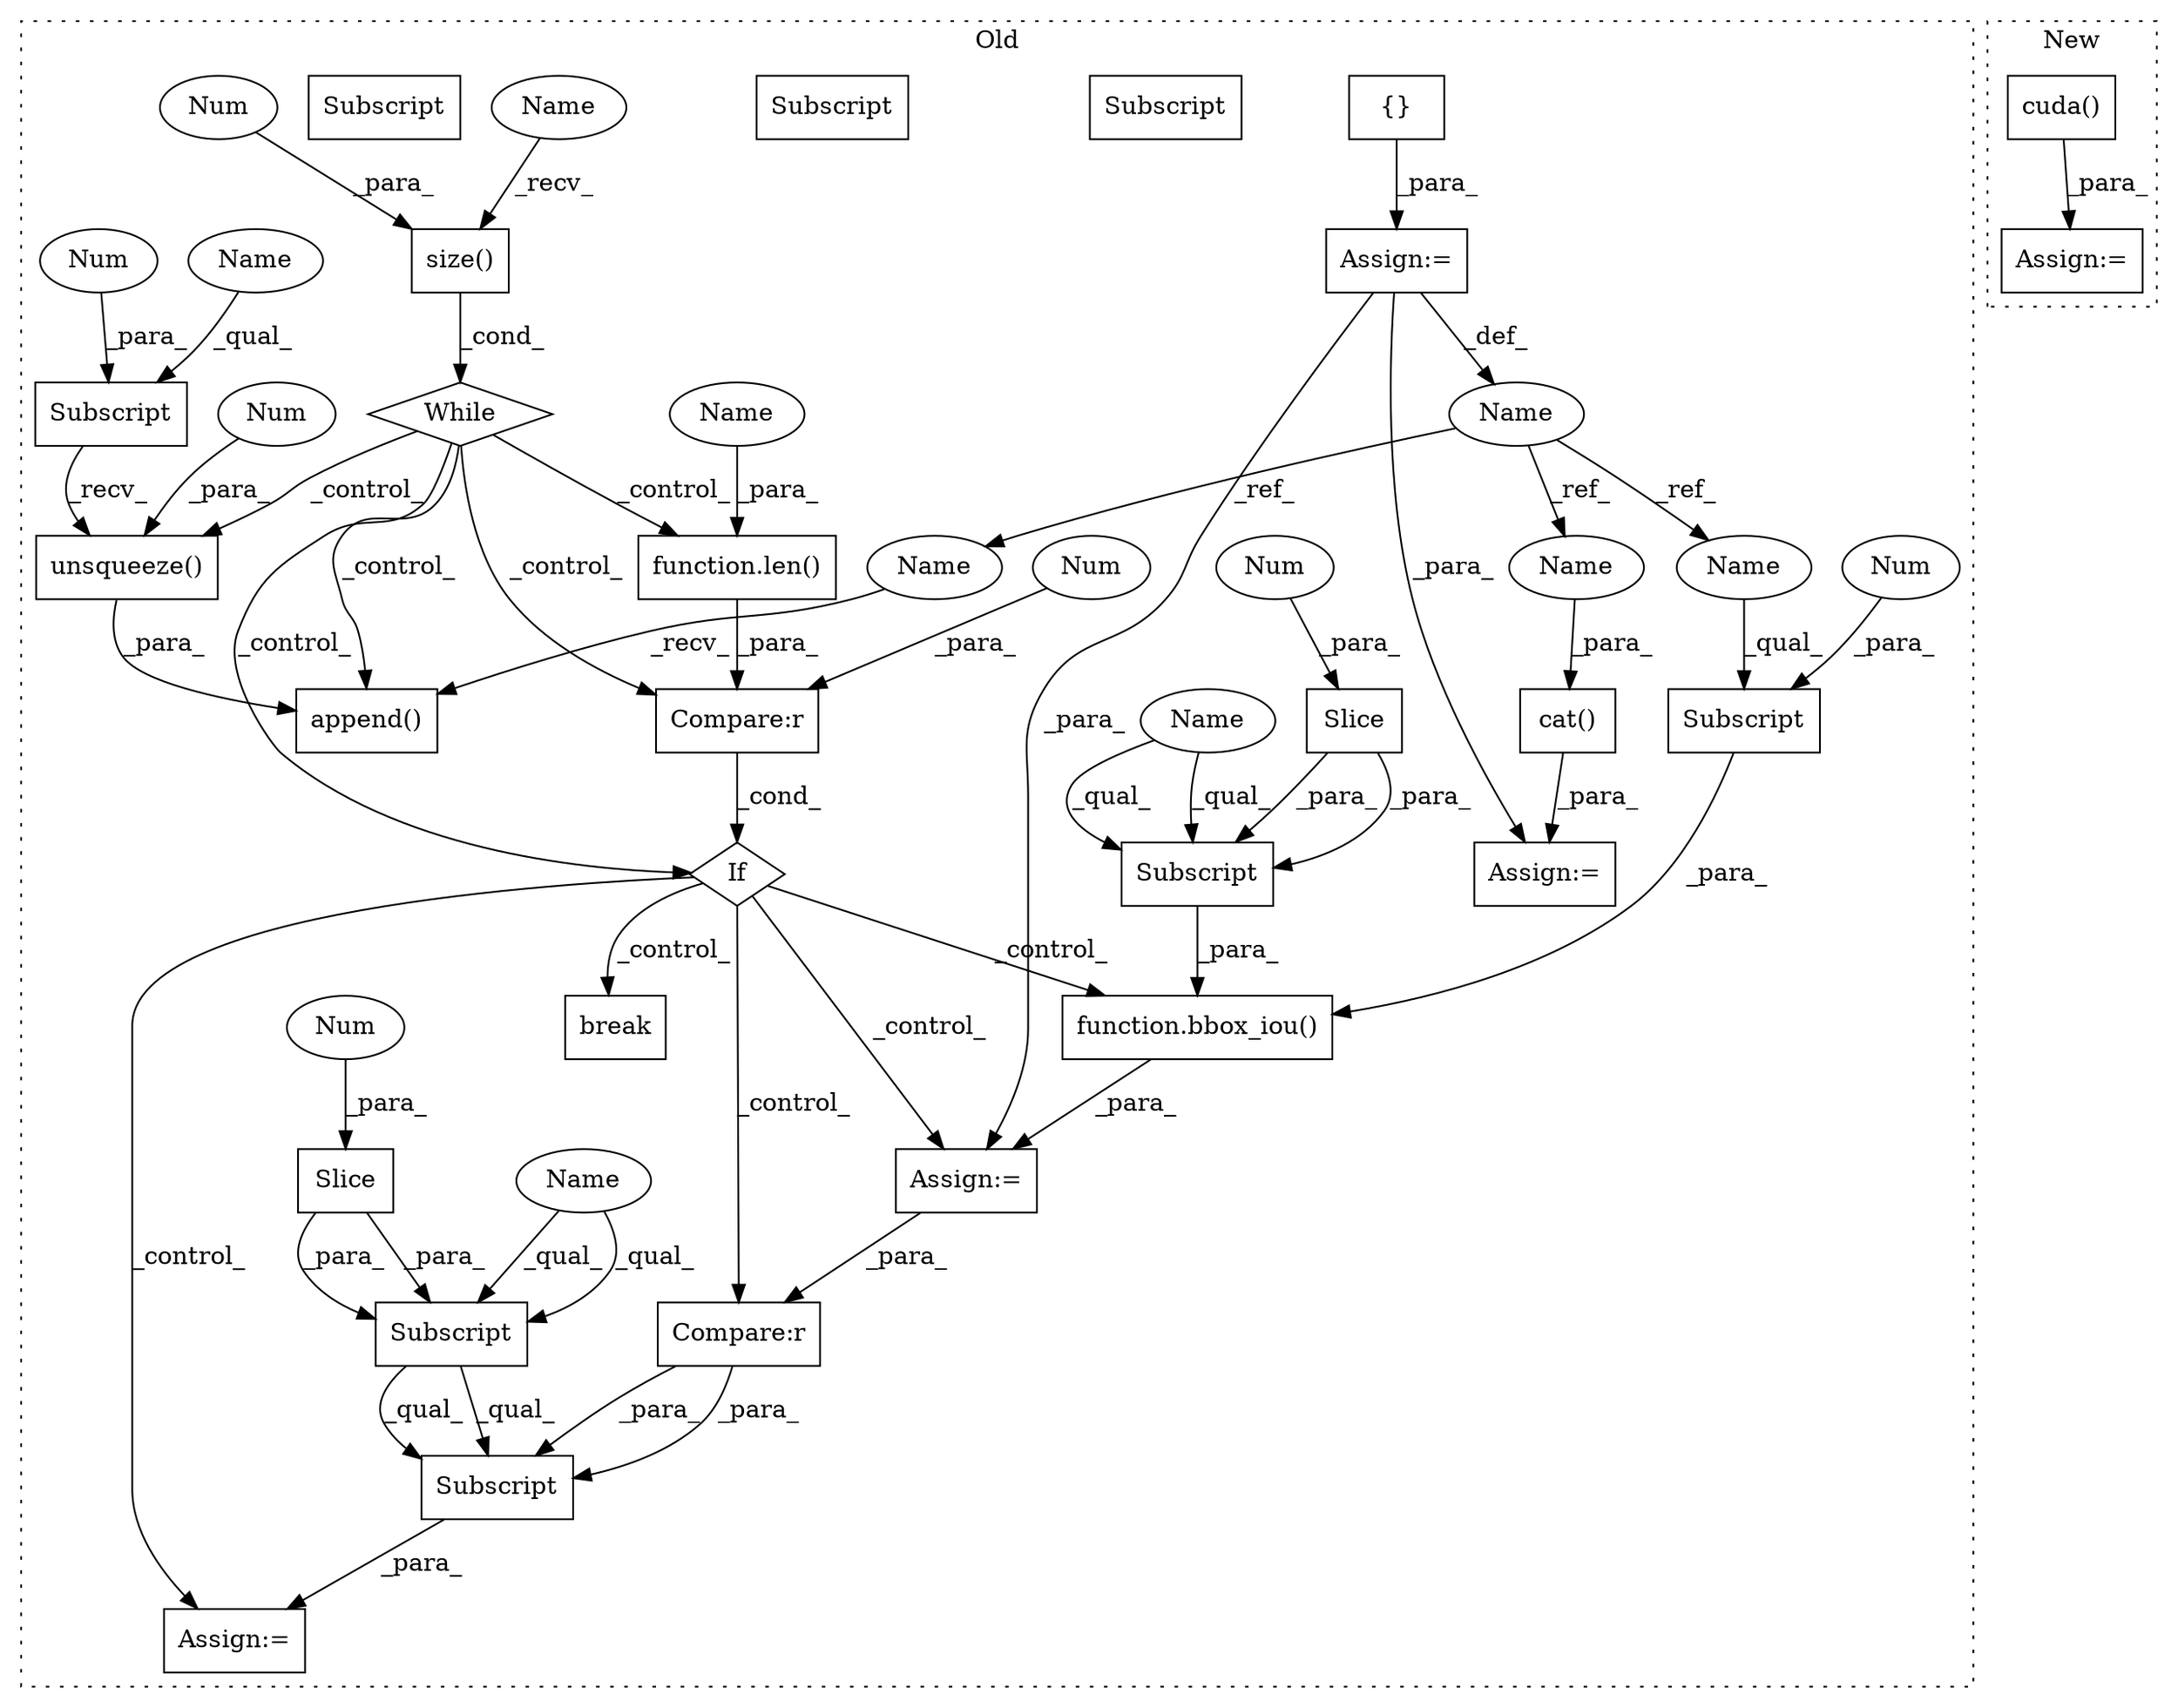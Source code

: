 digraph G {
subgraph cluster0 {
1 [label="function.bbox_iou()" a="75" s="9498,9547" l="9,1" shape="box"];
3 [label="size()" a="75" s="9237,9260" l="22,1" shape="box"];
4 [label="If" a="96" s="9418" l="3" shape="diamond"];
5 [label="{}" a="59" s="9216,9216" l="2,1" shape="box"];
6 [label="Subscript" a="63" s="9527,0" l="20,0" shape="box"];
7 [label="break" a="94" s="9469" l="5" shape="box"];
8 [label="Subscript" a="63" s="9584,0" l="20,0" shape="box"];
9 [label="Num" a="76" s="9259" l="1" shape="ellipse"];
10 [label="Subscript" a="63" s="9507,0" l="18,0" shape="box"];
11 [label="Name" a="87" s="9199" l="14" shape="ellipse"];
12 [label="cat()" a="75" s="9669,9693" l="10,1" shape="box"];
13 [label="Subscript" a="63" s="9584,0" l="38,0" shape="box"];
14 [label="Num" a="76" s="9522" l="2" shape="ellipse"];
15 [label="function.len()" a="75" s="9421,9441" l="4,1" shape="box"];
16 [label="Compare:r" a="40" s="9421" l="26" shape="box"];
17 [label="Num" a="76" s="9446" l="1" shape="ellipse"];
18 [label="Compare:r" a="40" s="9605" l="16" shape="box"];
19 [label="While" a="52" s="9231,9261" l="6,85" shape="diamond"];
20 [label="Slice" a="80" s="9544" l="2" shape="box"];
21 [label="Num" a="76" s="9544" l="1" shape="ellipse"];
22 [label="Slice" a="80" s="9601" l="2" shape="box"];
23 [label="Num" a="76" s="9601" l="1" shape="ellipse"];
24 [label="append()" a="75" s="9346,9400" l="22,1" shape="box"];
25 [label="unsqueeze()" a="75" s="9368,9399" l="30,1" shape="box"];
26 [label="Num" a="76" s="9398" l="1" shape="ellipse"];
27 [label="Assign:=" a="68" s="9666" l="3" shape="box"];
29 [label="Assign:=" a="68" s="9495" l="3" shape="box"];
30 [label="Assign:=" a="68" s="9213" l="3" shape="box"];
31 [label="Assign:=" a="68" s="9581" l="3" shape="box"];
32 [label="Subscript" a="63" s="9368,0" l="19,0" shape="box"];
33 [label="Num" a="76" s="9385" l="1" shape="ellipse"];
34 [label="Name" a="87" s="9527" l="16" shape="ellipse"];
35 [label="Subscript" a="63" s="9584,0" l="20,0" shape="box"];
36 [label="Subscript" a="63" s="9584,0" l="38,0" shape="box"];
37 [label="Name" a="87" s="9584" l="16" shape="ellipse"];
38 [label="Name" a="87" s="9425" l="16" shape="ellipse"];
39 [label="Subscript" a="63" s="9527,0" l="20,0" shape="box"];
40 [label="Name" a="87" s="9237" l="16" shape="ellipse"];
41 [label="Name" a="87" s="9368" l="16" shape="ellipse"];
42 [label="Name" a="87" s="9679" l="14" shape="ellipse"];
43 [label="Name" a="87" s="9507" l="14" shape="ellipse"];
44 [label="Name" a="87" s="9346" l="14" shape="ellipse"];
label = "Old";
style="dotted";
}
subgraph cluster1 {
2 [label="cuda()" a="75" s="8914" l="17" shape="box"];
28 [label="Assign:=" a="68" s="8911" l="3" shape="box"];
label = "New";
style="dotted";
}
1 -> 29 [label="_para_"];
2 -> 28 [label="_para_"];
3 -> 19 [label="_cond_"];
4 -> 18 [label="_control_"];
4 -> 7 [label="_control_"];
4 -> 1 [label="_control_"];
4 -> 29 [label="_control_"];
4 -> 31 [label="_control_"];
5 -> 30 [label="_para_"];
9 -> 3 [label="_para_"];
10 -> 1 [label="_para_"];
11 -> 42 [label="_ref_"];
11 -> 43 [label="_ref_"];
11 -> 44 [label="_ref_"];
12 -> 27 [label="_para_"];
14 -> 10 [label="_para_"];
15 -> 16 [label="_para_"];
16 -> 4 [label="_cond_"];
17 -> 16 [label="_para_"];
18 -> 36 [label="_para_"];
18 -> 36 [label="_para_"];
19 -> 24 [label="_control_"];
19 -> 25 [label="_control_"];
19 -> 15 [label="_control_"];
19 -> 4 [label="_control_"];
19 -> 16 [label="_control_"];
20 -> 39 [label="_para_"];
20 -> 39 [label="_para_"];
21 -> 20 [label="_para_"];
22 -> 35 [label="_para_"];
22 -> 35 [label="_para_"];
23 -> 22 [label="_para_"];
25 -> 24 [label="_para_"];
26 -> 25 [label="_para_"];
29 -> 18 [label="_para_"];
30 -> 27 [label="_para_"];
30 -> 29 [label="_para_"];
30 -> 11 [label="_def_"];
32 -> 25 [label="_recv_"];
33 -> 32 [label="_para_"];
34 -> 39 [label="_qual_"];
34 -> 39 [label="_qual_"];
35 -> 36 [label="_qual_"];
35 -> 36 [label="_qual_"];
36 -> 31 [label="_para_"];
37 -> 35 [label="_qual_"];
37 -> 35 [label="_qual_"];
38 -> 15 [label="_para_"];
39 -> 1 [label="_para_"];
40 -> 3 [label="_recv_"];
41 -> 32 [label="_qual_"];
42 -> 12 [label="_para_"];
43 -> 10 [label="_qual_"];
44 -> 24 [label="_recv_"];
}